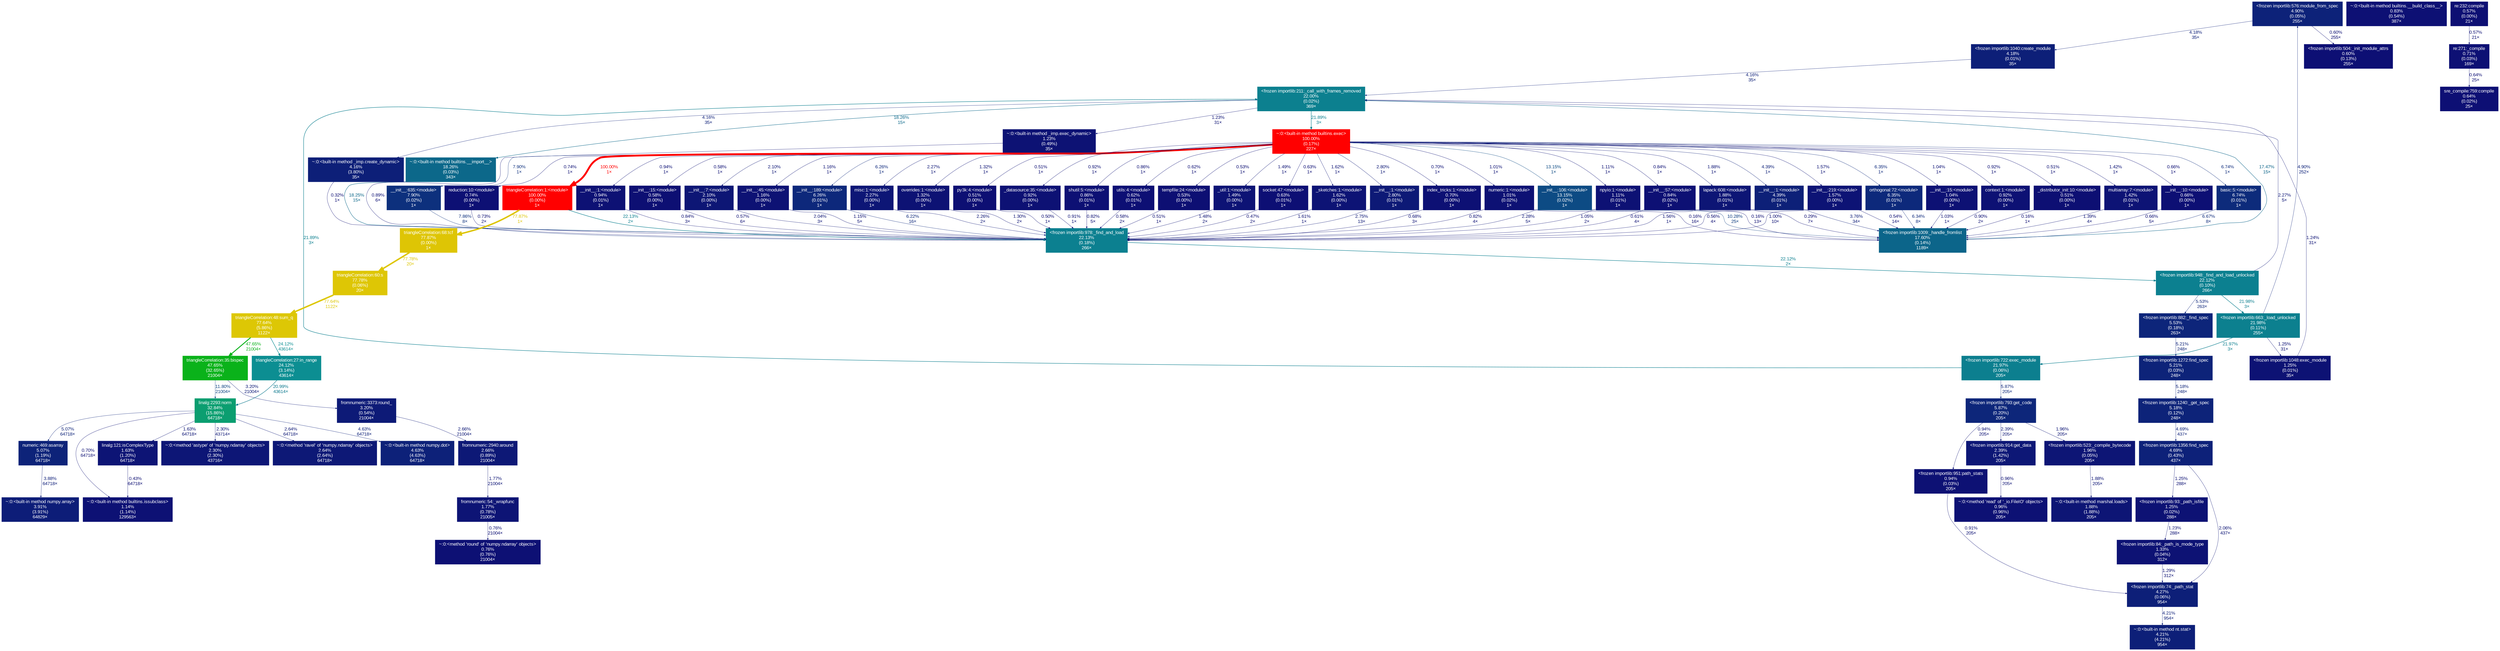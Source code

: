 digraph {
	graph [fontname=Arial, nodesep=0.125, ranksep=0.25];
	node [fontcolor=white, fontname=Arial, height=0, shape=box, style=filled, width=0];
	edge [fontname=Arial];
	1 [color="#0d2279", fontcolor="#ffffff", fontsize="10.00", label="<frozen importlib:576:module_from_spec\n4.90%\n(0.05%)\n255×", tooltip="<frozen importlib._bootstrap>"];
	1 -> 107 [arrowsize="0.35", color="#0d1f78", fontcolor="#0d1f78", fontsize="10.00", label="4.18%\n35×", labeldistance="0.50", penwidth="0.50"];
	1 -> 127 [arrowsize="0.35", color="#0d0f74", fontcolor="#0d0f74", fontsize="10.00", label="0.60%\n255×", labeldistance="0.50", penwidth="0.50"];
	3 [color="#0d2179", fontcolor="#ffffff", fontsize="10.00", label="<frozen importlib:1356:find_spec\n4.69%\n(0.43%)\n437×", tooltip="<frozen importlib._bootstrap_external>"];
	3 -> 180 [arrowsize="0.35", color="#0d1575", fontcolor="#0d1575", fontsize="10.00", label="2.06%\n437×", labeldistance="0.50", penwidth="0.50"];
	3 -> 255 [arrowsize="0.35", color="#0d1274", fontcolor="#0d1274", fontsize="10.00", label="1.25%\n288×", labeldistance="0.50", penwidth="0.50"];
	12 [color="#0c8090", fontcolor="#ffffff", fontsize="10.00", label="<frozen importlib:978:_find_and_load\n22.13%\n(0.18%)\n266×", tooltip="<frozen importlib._bootstrap>"];
	12 -> 104 [arrowsize="0.47", color="#0c8090", fontcolor="#0c8090", fontsize="10.00", label="22.12%\n2×", labeldistance="0.88", penwidth="0.88"];
	14 [color="#0d4b84", fontcolor="#ffffff", fontsize="10.00", label="__init__:106:<module>\n13.15%\n(0.02%)\n1×", tooltip="C:\\Users\\joell\\AppData\\Local\\Continuum\\anaconda3\\lib\\site-packages\\numpy\\__init__.py"];
	14 -> 12 [arrowsize="0.35", color="#0d1676", fontcolor="#0d1676", fontsize="10.00", label="2.28%\n5×", labeldistance="0.50", penwidth="0.50"];
	14 -> 105 [arrowsize="0.35", color="#0d3c80", fontcolor="#0d3c80", fontsize="10.00", label="10.28%\n25×", labeldistance="0.50", penwidth="0.50"];
	15 [color="#0d0f73", fontcolor="#ffffff", fontsize="10.00", label="_distributor_init:10:<module>\n0.51%\n(0.00%)\n1×", tooltip="C:\\Users\\joell\\AppData\\Local\\Continuum\\anaconda3\\lib\\site-packages\\numpy\\_distributor_init.py"];
	15 -> 105 [arrowsize="0.35", color="#0d0d73", fontcolor="#0d0d73", fontsize="10.00", label="0.16%\n1×", labeldistance="0.50", penwidth="0.50"];
	17 [color="#0d2078", fontcolor="#ffffff", fontsize="10.00", label="__init__:1:<module>\n4.39%\n(0.01%)\n1×", tooltip="C:\\Users\\joell\\AppData\\Local\\Continuum\\anaconda3\\lib\\site-packages\\numpy\\core\\__init__.py"];
	17 -> 12 [arrowsize="0.35", color="#0d0f73", fontcolor="#0d0f73", fontsize="10.00", label="0.56%\n4×", labeldistance="0.50", penwidth="0.50"];
	17 -> 105 [arrowsize="0.35", color="#0d1d78", fontcolor="#0d1d78", fontsize="10.00", label="3.76%\n34×", labeldistance="0.50", penwidth="0.50"];
	18 [color="#0d1375", fontcolor="#ffffff", fontsize="10.00", label="multiarray:7:<module>\n1.42%\n(0.01%)\n1×", tooltip="C:\\Users\\joell\\AppData\\Local\\Continuum\\anaconda3\\lib\\site-packages\\numpy\\core\\multiarray.py"];
	18 -> 105 [arrowsize="0.35", color="#0d1375", fontcolor="#0d1375", fontsize="10.00", label="1.39%\n4×", labeldistance="0.50", penwidth="0.50"];
	19 [color="#0d0f74", fontcolor="#ffffff", fontsize="10.00", label="__init__:10:<module>\n0.66%\n(0.00%)\n1×", tooltip="C:\\Users\\joell\\AppData\\Local\\Continuum\\anaconda3\\lib\\site-packages\\numpy\\compat\\__init__.py"];
	19 -> 105 [arrowsize="0.35", color="#0d0f74", fontcolor="#0d0f74", fontsize="10.00", label="0.66%\n5×", labeldistance="0.50", penwidth="0.50"];
	22 [color="#0d1174", fontcolor="#ffffff", fontsize="10.00", label="numeric:1:<module>\n1.01%\n(0.02%)\n1×", tooltip="C:\\Users\\joell\\AppData\\Local\\Continuum\\anaconda3\\lib\\site-packages\\numpy\\core\\numeric.py"];
	22 -> 12 [arrowsize="0.35", color="#0d1074", fontcolor="#0d1074", fontsize="10.00", label="0.82%\n4×", labeldistance="0.50", penwidth="0.50"];
	22 -> 105 [arrowsize="0.35", color="#0d0d73", fontcolor="#0d0d73", fontsize="10.00", label="0.16%\n16×", labeldistance="0.50", penwidth="0.50"];
	34 [color="#0d1976", fontcolor="#ffffff", fontsize="10.00", label="__init__:1:<module>\n2.80%\n(0.01%)\n1×", tooltip="C:\\Users\\joell\\AppData\\Local\\Continuum\\anaconda3\\lib\\site-packages\\numpy\\lib\\__init__.py"];
	34 -> 12 [arrowsize="0.35", color="#0d1876", fontcolor="#0d1876", fontsize="10.00", label="2.75%\n13×", labeldistance="0.50", penwidth="0.50"];
	37 [color="#0d1074", fontcolor="#ffffff", fontsize="10.00", label="index_tricks:1:<module>\n0.70%\n(0.00%)\n1×", tooltip="C:\\Users\\joell\\AppData\\Local\\Continuum\\anaconda3\\lib\\site-packages\\numpy\\lib\\index_tricks.py"];
	37 -> 12 [arrowsize="0.35", color="#0d1074", fontcolor="#0d1074", fontsize="10.00", label="0.68%\n3×", labeldistance="0.50", penwidth="0.50"];
	49 [color="#0d1174", fontcolor="#ffffff", fontsize="10.00", label="npyio:1:<module>\n1.11%\n(0.01%)\n1×", tooltip="C:\\Users\\joell\\AppData\\Local\\Continuum\\anaconda3\\lib\\site-packages\\numpy\\lib\\npyio.py"];
	49 -> 12 [arrowsize="0.35", color="#0d1174", fontcolor="#0d1174", fontsize="10.00", label="1.05%\n2×", labeldistance="0.50", penwidth="0.50"];
	77 [color="#0d1074", fontcolor="#ffffff", fontsize="10.00", label="__init__:57:<module>\n0.84%\n(0.02%)\n1×", tooltip="C:\\Users\\joell\\AppData\\Local\\Continuum\\anaconda3\\lib\\site-packages\\scipy\\__init__.py"];
	77 -> 12 [arrowsize="0.35", color="#0d0f74", fontcolor="#0d0f74", fontsize="10.00", label="0.61%\n4×", labeldistance="0.50", penwidth="0.50"];
	77 -> 105 [arrowsize="0.35", color="#0d0d73", fontcolor="#0d0d73", fontsize="10.00", label="0.16%\n13×", labeldistance="0.50", penwidth="0.50"];
	78 [color="#0d307d", fontcolor="#ffffff", fontsize="10.00", label="__init__:635:<module>\n7.90%\n(0.02%)\n1×", tooltip="C:\\Users\\joell\\AppData\\Local\\Continuum\\anaconda3\\lib\\site-packages\\scipy\\special\\__init__.py"];
	78 -> 12 [arrowsize="0.35", color="#0d307d", fontcolor="#0d307d", fontsize="10.00", label="7.86%\n8×", labeldistance="0.50", penwidth="0.50"];
	79 [color="#0d2b7b", fontcolor="#ffffff", fontsize="10.00", label="basic:5:<module>\n6.74%\n(0.01%)\n1×", tooltip="C:\\Users\\joell\\AppData\\Local\\Continuum\\anaconda3\\lib\\site-packages\\scipy\\special\\basic.py"];
	79 -> 105 [arrowsize="0.35", color="#0d2a7b", fontcolor="#0d2a7b", fontsize="10.00", label="6.67%\n8×", labeldistance="0.50", penwidth="0.50"];
	80 [color="#0d297b", fontcolor="#ffffff", fontsize="10.00", label="orthogonal:72:<module>\n6.35%\n(0.01%)\n1×", tooltip="C:\\Users\\joell\\AppData\\Local\\Continuum\\anaconda3\\lib\\site-packages\\scipy\\special\\orthogonal.py"];
	80 -> 105 [arrowsize="0.35", color="#0d297b", fontcolor="#0d297b", fontsize="10.00", label="6.34%\n8×", labeldistance="0.50", penwidth="0.50"];
	82 [color="#0d1575", fontcolor="#ffffff", fontsize="10.00", label="lapack:608:<module>\n1.88%\n(0.01%)\n1×", tooltip="C:\\Users\\joell\\AppData\\Local\\Continuum\\anaconda3\\lib\\site-packages\\scipy\\linalg\\lapack.py"];
	82 -> 12 [arrowsize="0.35", color="#0d1375", fontcolor="#0d1375", fontsize="10.00", label="1.56%\n1×", labeldistance="0.50", penwidth="0.50"];
	82 -> 105 [arrowsize="0.35", color="#0d0e73", fontcolor="#0d0e73", fontsize="10.00", label="0.29%\n7×", labeldistance="0.50", penwidth="0.50"];
	83 [color="#0d1174", fontcolor="#ffffff", fontsize="10.00", label="__init__:15:<module>\n1.04%\n(0.00%)\n1×", tooltip="C:\\Users\\joell\\AppData\\Local\\Continuum\\anaconda3\\lib\\multiprocessing\\__init__.py"];
	83 -> 105 [arrowsize="0.35", color="#0d1174", fontcolor="#0d1174", fontsize="10.00", label="1.03%\n1×", labeldistance="0.50", penwidth="0.50"];
	84 [color="#0d1174", fontcolor="#ffffff", fontsize="10.00", label="context:1:<module>\n0.92%\n(0.00%)\n1×", tooltip="C:\\Users\\joell\\AppData\\Local\\Continuum\\anaconda3\\lib\\multiprocessing\\context.py"];
	84 -> 105 [arrowsize="0.35", color="#0d1074", fontcolor="#0d1074", fontsize="10.00", label="0.90%\n2×", labeldistance="0.50", penwidth="0.50"];
	85 [color="#0d1074", fontcolor="#ffffff", fontsize="10.00", label="reduction:10:<module>\n0.74%\n(0.00%)\n1×", tooltip="C:\\Users\\joell\\AppData\\Local\\Continuum\\anaconda3\\lib\\multiprocessing\\reduction.py"];
	85 -> 12 [arrowsize="0.35", color="#0d1074", fontcolor="#0d1074", fontsize="10.00", label="0.73%\n2×", labeldistance="0.50", penwidth="0.50"];
	90 [color="#0d1375", fontcolor="#ffffff", fontsize="10.00", label="__init__:219:<module>\n1.57%\n(0.00%)\n1×", tooltip="C:\\Users\\joell\\AppData\\Local\\Continuum\\anaconda3\\lib\\site-packages\\scipy\\sparse\\__init__.py"];
	90 -> 12 [arrowsize="0.35", color="#0d1174", fontcolor="#0d1174", fontsize="10.00", label="1.00%\n10×", labeldistance="0.50", penwidth="0.50"];
	90 -> 105 [arrowsize="0.35", color="#0d0f73", fontcolor="#0d0f73", fontsize="10.00", label="0.54%\n14×", labeldistance="0.50", penwidth="0.50"];
	98 [color="#0c688a", fontcolor="#ffffff", fontsize="10.00", label="~:0:<built-in method builtins.__import__>\n18.26%\n(0.03%)\n343×", tooltip="~"];
	98 -> 12 [arrowsize="0.43", color="#0c688a", fontcolor="#0c688a", fontsize="10.00", label="18.25%\n15×", labeldistance="0.73", penwidth="0.73"];
	99 [color="#0d1f78", fontcolor="#ffffff", fontsize="10.00", label="~:0:<built-in method _imp.create_dynamic>\n4.16%\n(3.80%)\n35×", tooltip="~"];
	99 -> 12 [arrowsize="0.35", color="#0d0e73", fontcolor="#0d0e73", fontsize="10.00", label="0.32%\n1×", labeldistance="0.50", penwidth="0.50"];
	100 [color="#0d1274", fontcolor="#ffffff", fontsize="10.00", label="~:0:<built-in method _imp.exec_dynamic>\n1.23%\n(0.49%)\n35×", tooltip="~"];
	100 -> 12 [arrowsize="0.35", color="#0d1074", fontcolor="#0d1074", fontsize="10.00", label="0.89%\n6×", labeldistance="0.50", penwidth="0.50"];
	101 [color="#0c808f", fontcolor="#ffffff", fontsize="10.00", label="<frozen importlib:211:_call_with_frames_removed\n22.00%\n(0.02%)\n369×", tooltip="<frozen importlib._bootstrap>"];
	101 -> 98 [arrowsize="0.43", color="#0c688a", fontcolor="#0c688a", fontsize="10.00", label="18.26%\n15×", labeldistance="0.73", penwidth="0.73"];
	101 -> 99 [arrowsize="0.35", color="#0d1f78", fontcolor="#0d1f78", fontsize="10.00", label="4.16%\n35×", labeldistance="0.50", penwidth="0.50"];
	101 -> 100 [arrowsize="0.35", color="#0d1274", fontcolor="#0d1274", fontsize="10.00", label="1.23%\n31×", labeldistance="0.50", penwidth="0.50"];
	101 -> 440 [arrowsize="0.47", color="#0c7f8f", fontcolor="#0c7f8f", fontsize="10.00", label="21.89%\n3×", labeldistance="0.88", penwidth="0.88"];
	104 [color="#0c8090", fontcolor="#ffffff", fontsize="10.00", label="<frozen importlib:948:_find_and_load_unlocked\n22.12%\n(0.10%)\n266×", tooltip="<frozen importlib._bootstrap>"];
	104 -> 101 [arrowsize="0.35", color="#0d1676", fontcolor="#0d1676", fontsize="10.00", label="2.27%\n5×", labeldistance="0.50", penwidth="0.50"];
	104 -> 116 [arrowsize="0.47", color="#0c808f", fontcolor="#0c808f", fontsize="10.00", label="21.98%\n3×", labeldistance="0.88", penwidth="0.88"];
	104 -> 173 [arrowsize="0.35", color="#0d257a", fontcolor="#0d257a", fontsize="10.00", label="5.53%\n263×", labeldistance="0.50", penwidth="0.50"];
	105 [color="#0c658a", fontcolor="#ffffff", fontsize="10.00", label="<frozen importlib:1009:_handle_fromlist\n17.60%\n(0.14%)\n1189×", tooltip="<frozen importlib._bootstrap>"];
	105 -> 101 [arrowsize="0.42", color="#0c6489", fontcolor="#0c6489", fontsize="10.00", label="17.47%\n15×", labeldistance="0.70", penwidth="0.70"];
	106 [color="#0c7f8f", fontcolor="#ffffff", fontsize="10.00", label="<frozen importlib:722:exec_module\n21.97%\n(0.06%)\n205×", tooltip="<frozen importlib._bootstrap_external>"];
	106 -> 101 [arrowsize="0.47", color="#0c7f8f", fontcolor="#0c7f8f", fontsize="10.00", label="21.89%\n3×", labeldistance="0.88", penwidth="0.88"];
	106 -> 112 [arrowsize="0.35", color="#0d267a", fontcolor="#0d267a", fontsize="10.00", label="5.87%\n205×", labeldistance="0.50", penwidth="0.50"];
	107 [color="#0d1f78", fontcolor="#ffffff", fontsize="10.00", label="<frozen importlib:1040:create_module\n4.18%\n(0.01%)\n35×", tooltip="<frozen importlib._bootstrap_external>"];
	107 -> 101 [arrowsize="0.35", color="#0d1f78", fontcolor="#0d1f78", fontsize="10.00", label="4.16%\n35×", labeldistance="0.50", penwidth="0.50"];
	108 [color="#0d1274", fontcolor="#ffffff", fontsize="10.00", label="<frozen importlib:1048:exec_module\n1.25%\n(0.01%)\n35×", tooltip="<frozen importlib._bootstrap_external>"];
	108 -> 101 [arrowsize="0.35", color="#0d1274", fontcolor="#0d1274", fontsize="10.00", label="1.24%\n31×", labeldistance="0.50", penwidth="0.50"];
	111 [color="#0d1575", fontcolor="#ffffff", fontsize="10.00", label="<frozen importlib:523:_compile_bytecode\n1.96%\n(0.05%)\n205×", tooltip="<frozen importlib._bootstrap_external>"];
	111 -> 1210 [arrowsize="0.35", color="#0d1575", fontcolor="#0d1575", fontsize="10.00", label="1.88%\n205×", labeldistance="0.50", penwidth="0.50"];
	112 [color="#0d267a", fontcolor="#ffffff", fontsize="10.00", label="<frozen importlib:793:get_code\n5.87%\n(0.20%)\n205×", tooltip="<frozen importlib._bootstrap_external>"];
	112 -> 111 [arrowsize="0.35", color="#0d1575", fontcolor="#0d1575", fontsize="10.00", label="1.96%\n205×", labeldistance="0.50", penwidth="0.50"];
	112 -> 182 [arrowsize="0.35", color="#0d1174", fontcolor="#0d1174", fontsize="10.00", label="0.94%\n205×", labeldistance="0.50", penwidth="0.50"];
	112 -> 264 [arrowsize="0.35", color="#0d1776", fontcolor="#0d1776", fontsize="10.00", label="2.39%\n205×", labeldistance="0.50", penwidth="0.50"];
	116 [color="#0c808f", fontcolor="#ffffff", fontsize="10.00", label="<frozen importlib:663:_load_unlocked\n21.98%\n(0.11%)\n255×", tooltip="<frozen importlib._bootstrap>"];
	116 -> 1 [arrowsize="0.35", color="#0d2279", fontcolor="#0d2279", fontsize="10.00", label="4.90%\n252×", labeldistance="0.50", penwidth="0.50"];
	116 -> 106 [arrowsize="0.47", color="#0c7f8f", fontcolor="#0c7f8f", fontsize="10.00", label="21.97%\n3×", labeldistance="0.88", penwidth="0.88"];
	116 -> 108 [arrowsize="0.35", color="#0d1274", fontcolor="#0d1274", fontsize="10.00", label="1.25%\n31×", labeldistance="0.50", penwidth="0.50"];
	125 [color="#0d2379", fontcolor="#ffffff", fontsize="10.00", label="<frozen importlib:1240:_get_spec\n5.18%\n(0.12%)\n248×", tooltip="<frozen importlib._bootstrap_external>"];
	125 -> 3 [arrowsize="0.35", color="#0d2179", fontcolor="#0d2179", fontsize="10.00", label="4.69%\n437×", labeldistance="0.50", penwidth="0.50"];
	127 [color="#0d0f74", fontcolor="#ffffff", fontsize="10.00", label="<frozen importlib:504:_init_module_attrs\n0.60%\n(0.13%)\n255×", tooltip="<frozen importlib._bootstrap>"];
	133 [color="#0d1174", fontcolor="#ffffff", fontsize="10.00", label="__init__:1:<module>\n0.94%\n(0.01%)\n1×", tooltip="C:\\Users\\joell\\AppData\\Local\\Continuum\\anaconda3\\lib\\site-packages\\numpy\\fft\\__init__.py"];
	133 -> 12 [arrowsize="0.35", color="#0d1074", fontcolor="#0d1074", fontsize="10.00", label="0.84%\n3×", labeldistance="0.50", penwidth="0.50"];
	135 [color="#0d0f73", fontcolor="#ffffff", fontsize="10.00", label="__init__:15:<module>\n0.58%\n(0.00%)\n1×", tooltip="C:\\Users\\joell\\AppData\\Local\\Continuum\\anaconda3\\lib\\site-packages\\numpy\\polynomial\\__init__.py"];
	135 -> 12 [arrowsize="0.35", color="#0d0f73", fontcolor="#0d0f73", fontsize="10.00", label="0.57%\n6×", labeldistance="0.50", penwidth="0.50"];
	137 [color="#0d1675", fontcolor="#ffffff", fontsize="10.00", label="__init__:7:<module>\n2.10%\n(0.00%)\n1×", tooltip="C:\\Users\\joell\\AppData\\Local\\Continuum\\anaconda3\\lib\\site-packages\\numpy\\testing\\__init__.py"];
	137 -> 12 [arrowsize="0.35", color="#0d1575", fontcolor="#0d1575", fontsize="10.00", label="2.04%\n3×", labeldistance="0.50", penwidth="0.50"];
	138 [color="#0d1274", fontcolor="#ffffff", fontsize="10.00", label="__init__:45:<module>\n1.16%\n(0.00%)\n1×", tooltip="C:\\Users\\joell\\AppData\\Local\\Continuum\\anaconda3\\lib\\unittest\\__init__.py"];
	138 -> 12 [arrowsize="0.35", color="#0d1274", fontcolor="#0d1274", fontsize="10.00", label="1.15%\n5×", labeldistance="0.50", penwidth="0.50"];
	141 [color="#0d287b", fontcolor="#ffffff", fontsize="10.00", label="__init__:189:<module>\n6.26%\n(0.01%)\n1×", tooltip="C:\\Users\\joell\\AppData\\Local\\Continuum\\anaconda3\\lib\\site-packages\\scipy\\linalg\\__init__.py"];
	141 -> 12 [arrowsize="0.35", color="#0d287b", fontcolor="#0d287b", fontsize="10.00", label="6.22%\n16×", labeldistance="0.50", penwidth="0.50"];
	142 [color="#0d1676", fontcolor="#ffffff", fontsize="10.00", label="misc:1:<module>\n2.27%\n(0.00%)\n1×", tooltip="C:\\Users\\joell\\AppData\\Local\\Continuum\\anaconda3\\lib\\site-packages\\scipy\\linalg\\misc.py"];
	142 -> 12 [arrowsize="0.35", color="#0d1676", fontcolor="#0d1676", fontsize="10.00", label="2.26%\n2×", labeldistance="0.50", penwidth="0.50"];
	173 [color="#0d257a", fontcolor="#ffffff", fontsize="10.00", label="<frozen importlib:882:_find_spec\n5.53%\n(0.18%)\n263×", tooltip="<frozen importlib._bootstrap>"];
	173 -> 268 [arrowsize="0.35", color="#0d2379", fontcolor="#0d2379", fontsize="10.00", label="5.21%\n248×", labeldistance="0.50", penwidth="0.50"];
	180 [color="#0d1f78", fontcolor="#ffffff", fontsize="10.00", label="<frozen importlib:74:_path_stat\n4.27%\n(0.06%)\n954×", tooltip="<frozen importlib._bootstrap_external>"];
	180 -> 1125 [arrowsize="0.35", color="#0d1f78", fontcolor="#0d1f78", fontsize="10.00", label="4.21%\n954×", labeldistance="0.50", penwidth="0.50"];
	181 [color="#0d1274", fontcolor="#ffffff", fontsize="10.00", label="<frozen importlib:84:_path_is_mode_type\n1.33%\n(0.04%)\n312×", tooltip="<frozen importlib._bootstrap_external>"];
	181 -> 180 [arrowsize="0.35", color="#0d1274", fontcolor="#0d1274", fontsize="10.00", label="1.29%\n312×", labeldistance="0.50", penwidth="0.50"];
	182 [color="#0d1174", fontcolor="#ffffff", fontsize="10.00", label="<frozen importlib:951:path_stats\n0.94%\n(0.03%)\n205×", tooltip="<frozen importlib._bootstrap_external>"];
	182 -> 180 [arrowsize="0.35", color="#0d1174", fontcolor="#0d1174", fontsize="10.00", label="0.91%\n205×", labeldistance="0.50", penwidth="0.50"];
	183 [color="#ff0000", fontcolor="#ffffff", fontsize="10.00", label="triangleCorrelation:1:<module>\n100.00%\n(0.00%)\n1×", tooltip="triangleCorrelation.py"];
	183 -> 12 [arrowsize="0.47", color="#0c8090", fontcolor="#0c8090", fontsize="10.00", label="22.13%\n2×", labeldistance="0.89", penwidth="0.89"];
	183 -> 344 [arrowsize="0.88", color="#dec505", fontcolor="#dec505", fontsize="10.00", label="77.87%\n1×", labeldistance="3.11", penwidth="3.11"];
	189 [color="#0d1274", fontcolor="#ffffff", fontsize="10.00", label="overrides:1:<module>\n1.32%\n(0.00%)\n1×", tooltip="C:\\Users\\joell\\AppData\\Local\\Continuum\\anaconda3\\lib\\site-packages\\numpy\\core\\overrides.py"];
	189 -> 12 [arrowsize="0.35", color="#0d1274", fontcolor="#0d1274", fontsize="10.00", label="1.30%\n2×", labeldistance="0.50", penwidth="0.50"];
	191 [color="#0d0f73", fontcolor="#ffffff", fontsize="10.00", label="py3k:4:<module>\n0.51%\n(0.00%)\n1×", tooltip="C:\\Users\\joell\\AppData\\Local\\Continuum\\anaconda3\\lib\\site-packages\\numpy\\compat\\py3k.py"];
	191 -> 12 [arrowsize="0.35", color="#0d0f73", fontcolor="#0d0f73", fontsize="10.00", label="0.50%\n1×", labeldistance="0.50", penwidth="0.50"];
	196 [color="#0d1174", fontcolor="#ffffff", fontsize="10.00", label="_datasource:35:<module>\n0.92%\n(0.00%)\n1×", tooltip="C:\\Users\\joell\\AppData\\Local\\Continuum\\anaconda3\\lib\\site-packages\\numpy\\lib\\_datasource.py"];
	196 -> 12 [arrowsize="0.35", color="#0d1174", fontcolor="#0d1174", fontsize="10.00", label="0.91%\n1×", labeldistance="0.50", penwidth="0.50"];
	197 [color="#0d1074", fontcolor="#ffffff", fontsize="10.00", label="shutil:5:<module>\n0.86%\n(0.01%)\n1×", tooltip="C:\\Users\\joell\\AppData\\Local\\Continuum\\anaconda3\\lib\\shutil.py"];
	197 -> 12 [arrowsize="0.35", color="#0d1074", fontcolor="#0d1074", fontsize="10.00", label="0.82%\n5×", labeldistance="0.50", penwidth="0.50"];
	208 [color="#0d0f74", fontcolor="#ffffff", fontsize="10.00", label="utils:4:<module>\n0.62%\n(0.01%)\n1×", tooltip="C:\\Users\\joell\\AppData\\Local\\Continuum\\anaconda3\\lib\\site-packages\\numpy\\testing\\_private\\utils.py"];
	208 -> 12 [arrowsize="0.35", color="#0d0f73", fontcolor="#0d0f73", fontsize="10.00", label="0.58%\n2×", labeldistance="0.50", penwidth="0.50"];
	209 [color="#0d0f73", fontcolor="#ffffff", fontsize="10.00", label="tempfile:24:<module>\n0.53%\n(0.00%)\n1×", tooltip="C:\\Users\\joell\\AppData\\Local\\Continuum\\anaconda3\\lib\\tempfile.py"];
	209 -> 12 [arrowsize="0.35", color="#0d0f73", fontcolor="#0d0f73", fontsize="10.00", label="0.51%\n1×", labeldistance="0.50", penwidth="0.50"];
	216 [color="#0d1375", fontcolor="#ffffff", fontsize="10.00", label="_util:1:<module>\n1.49%\n(0.00%)\n1×", tooltip="C:\\Users\\joell\\AppData\\Local\\Continuum\\anaconda3\\lib\\site-packages\\scipy\\_lib\\_util.py"];
	216 -> 12 [arrowsize="0.35", color="#0d1375", fontcolor="#0d1375", fontsize="10.00", label="1.48%\n2×", labeldistance="0.50", penwidth="0.50"];
	217 [color="#0d0f74", fontcolor="#ffffff", fontsize="10.00", label="socket:47:<module>\n0.63%\n(0.01%)\n1×", tooltip="C:\\Users\\joell\\AppData\\Local\\Continuum\\anaconda3\\lib\\socket.py"];
	217 -> 12 [arrowsize="0.35", color="#0d0f73", fontcolor="#0d0f73", fontsize="10.00", label="0.47%\n2×", labeldistance="0.50", penwidth="0.50"];
	222 [color="#0d1375", fontcolor="#ffffff", fontsize="10.00", label="_sketches:1:<module>\n1.62%\n(0.00%)\n1×", tooltip="C:\\Users\\joell\\AppData\\Local\\Continuum\\anaconda3\\lib\\site-packages\\scipy\\linalg\\_sketches.py"];
	222 -> 12 [arrowsize="0.35", color="#0d1375", fontcolor="#0d1375", fontsize="10.00", label="1.61%\n1×", labeldistance="0.50", penwidth="0.50"];
	255 [color="#0d1274", fontcolor="#ffffff", fontsize="10.00", label="<frozen importlib:93:_path_isfile\n1.25%\n(0.02%)\n288×", tooltip="<frozen importlib._bootstrap_external>"];
	255 -> 181 [arrowsize="0.35", color="#0d1274", fontcolor="#0d1274", fontsize="10.00", label="1.23%\n288×", labeldistance="0.50", penwidth="0.50"];
	264 [color="#0d1776", fontcolor="#ffffff", fontsize="10.00", label="<frozen importlib:914:get_data\n2.39%\n(1.42%)\n205×", tooltip="<frozen importlib._bootstrap_external>"];
	264 -> 1141 [arrowsize="0.35", color="#0d1174", fontcolor="#0d1174", fontsize="10.00", label="0.96%\n205×", labeldistance="0.50", penwidth="0.50"];
	268 [color="#0d2379", fontcolor="#ffffff", fontsize="10.00", label="<frozen importlib:1272:find_spec\n5.21%\n(0.03%)\n248×", tooltip="<frozen importlib._bootstrap_external>"];
	268 -> 125 [arrowsize="0.35", color="#0d2379", fontcolor="#0d2379", fontsize="10.00", label="5.18%\n248×", labeldistance="0.50", penwidth="0.50"];
	282 [color="#0d1074", fontcolor="#ffffff", fontsize="10.00", label="~:0:<built-in method builtins.__build_class__>\n0.83%\n(0.54%)\n387×", tooltip="~"];
	313 [color="#0d1074", fontcolor="#ffffff", fontsize="10.00", label="re:271:_compile\n0.71%\n(0.03%)\n169×", tooltip="C:\\Users\\joell\\AppData\\Local\\Continuum\\anaconda3\\lib\\re.py"];
	313 -> 413 [arrowsize="0.35", color="#0d0f74", fontcolor="#0d0f74", fontsize="10.00", label="0.64%\n25×", labeldistance="0.50", penwidth="0.50"];
	344 [color="#dec505", fontcolor="#ffffff", fontsize="10.00", label="triangleCorrelation:68:tcf\n77.87%\n(0.00%)\n1×", tooltip="triangleCorrelation.py"];
	344 -> 346 [arrowsize="0.88", color="#dec605", fontcolor="#dec605", fontsize="10.00", label="77.78%\n20×", labeldistance="3.11", penwidth="3.11"];
	346 [color="#dec605", fontcolor="#ffffff", fontsize="10.00", label="triangleCorrelation:60:s\n77.78%\n(0.06%)\n20×", tooltip="triangleCorrelation.py"];
	346 -> 348 [arrowsize="0.88", color="#ddc705", fontcolor="#ddc705", fontsize="10.00", label="77.64%\n1122×", labeldistance="3.11", penwidth="3.11"];
	347 [color="#0c8e92", fontcolor="#ffffff", fontsize="10.00", label="triangleCorrelation:27:in_range\n24.12%\n(3.14%)\n43614×", tooltip="triangleCorrelation.py"];
	347 -> 593 [arrowsize="0.46", color="#0c798e", fontcolor="#0c798e", fontsize="10.00", label="20.99%\n43614×", labeldistance="0.84", penwidth="0.84"];
	348 [color="#ddc705", fontcolor="#ffffff", fontsize="10.00", label="triangleCorrelation:48:sum_q\n77.64%\n(5.86%)\n1122×", tooltip="triangleCorrelation.py"];
	348 -> 347 [arrowsize="0.49", color="#0c8e92", fontcolor="#0c8e92", fontsize="10.00", label="24.12%\n43614×", labeldistance="0.96", penwidth="0.96"];
	348 -> 349 [arrowsize="0.69", color="#0ab21a", fontcolor="#0ab21a", fontsize="10.00", label="47.65%\n21004×", labeldistance="1.91", penwidth="1.91"];
	349 [color="#0ab21a", fontcolor="#ffffff", fontsize="10.00", label="triangleCorrelation:35:bispec\n47.65%\n(32.65%)\n21004×", tooltip="triangleCorrelation.py"];
	349 -> 593 [arrowsize="0.35", color="#0d4482", fontcolor="#0d4482", fontsize="10.00", label="11.80%\n21004×", labeldistance="0.50", penwidth="0.50"];
	349 -> 642 [arrowsize="0.35", color="#0d1a77", fontcolor="#0d1a77", fontsize="10.00", label="3.20%\n21004×", labeldistance="0.50", penwidth="0.50"];
	358 [color="#0d0f73", fontcolor="#ffffff", fontsize="10.00", label="re:232:compile\n0.57%\n(0.00%)\n21×", tooltip="C:\\Users\\joell\\AppData\\Local\\Continuum\\anaconda3\\lib\\re.py"];
	358 -> 313 [arrowsize="0.35", color="#0d0f73", fontcolor="#0d0f73", fontsize="10.00", label="0.57%\n21×", labeldistance="0.50", penwidth="0.50"];
	413 [color="#0d0f74", fontcolor="#ffffff", fontsize="10.00", label="sre_compile:759:compile\n0.64%\n(0.02%)\n25×", tooltip="C:\\Users\\joell\\AppData\\Local\\Continuum\\anaconda3\\lib\\sre_compile.py"];
	440 [color="#ff0000", fontcolor="#ffffff", fontsize="10.00", label="~:0:<built-in method builtins.exec>\n100.00%\n(0.17%)\n227×", tooltip="~"];
	440 -> 14 [arrowsize="0.36", color="#0d4b84", fontcolor="#0d4b84", fontsize="10.00", label="13.15%\n1×", labeldistance="0.53", penwidth="0.53"];
	440 -> 15 [arrowsize="0.35", color="#0d0f73", fontcolor="#0d0f73", fontsize="10.00", label="0.51%\n1×", labeldistance="0.50", penwidth="0.50"];
	440 -> 17 [arrowsize="0.35", color="#0d2078", fontcolor="#0d2078", fontsize="10.00", label="4.39%\n1×", labeldistance="0.50", penwidth="0.50"];
	440 -> 18 [arrowsize="0.35", color="#0d1375", fontcolor="#0d1375", fontsize="10.00", label="1.42%\n1×", labeldistance="0.50", penwidth="0.50"];
	440 -> 19 [arrowsize="0.35", color="#0d0f74", fontcolor="#0d0f74", fontsize="10.00", label="0.66%\n1×", labeldistance="0.50", penwidth="0.50"];
	440 -> 22 [arrowsize="0.35", color="#0d1174", fontcolor="#0d1174", fontsize="10.00", label="1.01%\n1×", labeldistance="0.50", penwidth="0.50"];
	440 -> 34 [arrowsize="0.35", color="#0d1976", fontcolor="#0d1976", fontsize="10.00", label="2.80%\n1×", labeldistance="0.50", penwidth="0.50"];
	440 -> 37 [arrowsize="0.35", color="#0d1074", fontcolor="#0d1074", fontsize="10.00", label="0.70%\n1×", labeldistance="0.50", penwidth="0.50"];
	440 -> 49 [arrowsize="0.35", color="#0d1174", fontcolor="#0d1174", fontsize="10.00", label="1.11%\n1×", labeldistance="0.50", penwidth="0.50"];
	440 -> 77 [arrowsize="0.35", color="#0d1074", fontcolor="#0d1074", fontsize="10.00", label="0.84%\n1×", labeldistance="0.50", penwidth="0.50"];
	440 -> 78 [arrowsize="0.35", color="#0d307d", fontcolor="#0d307d", fontsize="10.00", label="7.90%\n1×", labeldistance="0.50", penwidth="0.50"];
	440 -> 79 [arrowsize="0.35", color="#0d2b7b", fontcolor="#0d2b7b", fontsize="10.00", label="6.74%\n1×", labeldistance="0.50", penwidth="0.50"];
	440 -> 80 [arrowsize="0.35", color="#0d297b", fontcolor="#0d297b", fontsize="10.00", label="6.35%\n1×", labeldistance="0.50", penwidth="0.50"];
	440 -> 82 [arrowsize="0.35", color="#0d1575", fontcolor="#0d1575", fontsize="10.00", label="1.88%\n1×", labeldistance="0.50", penwidth="0.50"];
	440 -> 83 [arrowsize="0.35", color="#0d1174", fontcolor="#0d1174", fontsize="10.00", label="1.04%\n1×", labeldistance="0.50", penwidth="0.50"];
	440 -> 84 [arrowsize="0.35", color="#0d1174", fontcolor="#0d1174", fontsize="10.00", label="0.92%\n1×", labeldistance="0.50", penwidth="0.50"];
	440 -> 85 [arrowsize="0.35", color="#0d1074", fontcolor="#0d1074", fontsize="10.00", label="0.74%\n1×", labeldistance="0.50", penwidth="0.50"];
	440 -> 90 [arrowsize="0.35", color="#0d1375", fontcolor="#0d1375", fontsize="10.00", label="1.57%\n1×", labeldistance="0.50", penwidth="0.50"];
	440 -> 133 [arrowsize="0.35", color="#0d1174", fontcolor="#0d1174", fontsize="10.00", label="0.94%\n1×", labeldistance="0.50", penwidth="0.50"];
	440 -> 135 [arrowsize="0.35", color="#0d0f73", fontcolor="#0d0f73", fontsize="10.00", label="0.58%\n1×", labeldistance="0.50", penwidth="0.50"];
	440 -> 137 [arrowsize="0.35", color="#0d1675", fontcolor="#0d1675", fontsize="10.00", label="2.10%\n1×", labeldistance="0.50", penwidth="0.50"];
	440 -> 138 [arrowsize="0.35", color="#0d1274", fontcolor="#0d1274", fontsize="10.00", label="1.16%\n1×", labeldistance="0.50", penwidth="0.50"];
	440 -> 141 [arrowsize="0.35", color="#0d287b", fontcolor="#0d287b", fontsize="10.00", label="6.26%\n1×", labeldistance="0.50", penwidth="0.50"];
	440 -> 142 [arrowsize="0.35", color="#0d1676", fontcolor="#0d1676", fontsize="10.00", label="2.27%\n1×", labeldistance="0.50", penwidth="0.50"];
	440 -> 183 [arrowsize="1.00", color="#ff0000", fontcolor="#ff0000", fontsize="10.00", label="100.00%\n1×", labeldistance="4.00", penwidth="4.00"];
	440 -> 189 [arrowsize="0.35", color="#0d1274", fontcolor="#0d1274", fontsize="10.00", label="1.32%\n1×", labeldistance="0.50", penwidth="0.50"];
	440 -> 191 [arrowsize="0.35", color="#0d0f73", fontcolor="#0d0f73", fontsize="10.00", label="0.51%\n1×", labeldistance="0.50", penwidth="0.50"];
	440 -> 196 [arrowsize="0.35", color="#0d1174", fontcolor="#0d1174", fontsize="10.00", label="0.92%\n1×", labeldistance="0.50", penwidth="0.50"];
	440 -> 197 [arrowsize="0.35", color="#0d1074", fontcolor="#0d1074", fontsize="10.00", label="0.86%\n1×", labeldistance="0.50", penwidth="0.50"];
	440 -> 208 [arrowsize="0.35", color="#0d0f74", fontcolor="#0d0f74", fontsize="10.00", label="0.62%\n1×", labeldistance="0.50", penwidth="0.50"];
	440 -> 209 [arrowsize="0.35", color="#0d0f73", fontcolor="#0d0f73", fontsize="10.00", label="0.53%\n1×", labeldistance="0.50", penwidth="0.50"];
	440 -> 216 [arrowsize="0.35", color="#0d1375", fontcolor="#0d1375", fontsize="10.00", label="1.49%\n1×", labeldistance="0.50", penwidth="0.50"];
	440 -> 217 [arrowsize="0.35", color="#0d0f74", fontcolor="#0d0f74", fontsize="10.00", label="0.63%\n1×", labeldistance="0.50", penwidth="0.50"];
	440 -> 222 [arrowsize="0.35", color="#0d1375", fontcolor="#0d1375", fontsize="10.00", label="1.62%\n1×", labeldistance="0.50", penwidth="0.50"];
	592 [color="#0d2379", fontcolor="#ffffff", fontsize="10.00", label="numeric:469:asarray\n5.07%\n(1.19%)\n64718×", tooltip="C:\\Users\\joell\\AppData\\Local\\Continuum\\anaconda3\\lib\\site-packages\\numpy\\core\\numeric.py"];
	592 -> 1097 [arrowsize="0.35", color="#0d1d78", fontcolor="#0d1d78", fontsize="10.00", label="3.88%\n64718×", labeldistance="0.50", penwidth="0.50"];
	593 [color="#0b9e70", fontcolor="#ffffff", fontsize="10.00", label="linalg:2293:norm\n32.84%\n(15.86%)\n64718×", tooltip="C:\\Users\\joell\\AppData\\Local\\Continuum\\anaconda3\\lib\\site-packages\\numpy\\linalg\\linalg.py"];
	593 -> 592 [arrowsize="0.35", color="#0d2379", fontcolor="#0d2379", fontsize="10.00", label="5.07%\n64718×", labeldistance="0.50", penwidth="0.50"];
	593 -> 715 [arrowsize="0.35", color="#0d1475", fontcolor="#0d1475", fontsize="10.00", label="1.63%\n64718×", labeldistance="0.50", penwidth="0.50"];
	593 -> 1088 [arrowsize="0.35", color="#0d1676", fontcolor="#0d1676", fontsize="10.00", label="2.30%\n43714×", labeldistance="0.50", penwidth="0.50"];
	593 -> 1092 [arrowsize="0.35", color="#0d1876", fontcolor="#0d1876", fontsize="10.00", label="2.64%\n64718×", labeldistance="0.50", penwidth="0.50"];
	593 -> 1101 [arrowsize="0.35", color="#0d2179", fontcolor="#0d2179", fontsize="10.00", label="4.63%\n64718×", labeldistance="0.50", penwidth="0.50"];
	593 -> 1196 [arrowsize="0.35", color="#0d1074", fontcolor="#0d1074", fontsize="10.00", label="0.70%\n64718×", labeldistance="0.50", penwidth="0.50"];
	636 [color="#0d1475", fontcolor="#ffffff", fontsize="10.00", label="fromnumeric:54:_wrapfunc\n1.77%\n(0.78%)\n21005×", tooltip="C:\\Users\\joell\\AppData\\Local\\Continuum\\anaconda3\\lib\\site-packages\\numpy\\core\\fromnumeric.py"];
	636 -> 1094 [arrowsize="0.35", color="#0d1074", fontcolor="#0d1074", fontsize="10.00", label="0.76%\n21004×", labeldistance="0.50", penwidth="0.50"];
	638 [color="#0d1876", fontcolor="#ffffff", fontsize="10.00", label="fromnumeric:2940:around\n2.66%\n(0.89%)\n21004×", tooltip="C:\\Users\\joell\\AppData\\Local\\Continuum\\anaconda3\\lib\\site-packages\\numpy\\core\\fromnumeric.py"];
	638 -> 636 [arrowsize="0.35", color="#0d1475", fontcolor="#0d1475", fontsize="10.00", label="1.77%\n21004×", labeldistance="0.50", penwidth="0.50"];
	642 [color="#0d1a77", fontcolor="#ffffff", fontsize="10.00", label="fromnumeric:3373:round_\n3.20%\n(0.54%)\n21004×", tooltip="C:\\Users\\joell\\AppData\\Local\\Continuum\\anaconda3\\lib\\site-packages\\numpy\\core\\fromnumeric.py"];
	642 -> 638 [arrowsize="0.35", color="#0d1876", fontcolor="#0d1876", fontsize="10.00", label="2.66%\n21004×", labeldistance="0.50", penwidth="0.50"];
	715 [color="#0d1475", fontcolor="#ffffff", fontsize="10.00", label="linalg:121:isComplexType\n1.63%\n(1.20%)\n64718×", tooltip="C:\\Users\\joell\\AppData\\Local\\Continuum\\anaconda3\\lib\\site-packages\\numpy\\linalg\\linalg.py"];
	715 -> 1196 [arrowsize="0.35", color="#0d0f73", fontcolor="#0d0f73", fontsize="10.00", label="0.43%\n64718×", labeldistance="0.50", penwidth="0.50"];
	1088 [color="#0d1676", fontcolor="#ffffff", fontsize="10.00", label="~:0:<method 'astype' of 'numpy.ndarray' objects>\n2.30%\n(2.30%)\n43716×", tooltip="~"];
	1092 [color="#0d1876", fontcolor="#ffffff", fontsize="10.00", label="~:0:<method 'ravel' of 'numpy.ndarray' objects>\n2.64%\n(2.64%)\n64718×", tooltip="~"];
	1094 [color="#0d1074", fontcolor="#ffffff", fontsize="10.00", label="~:0:<method 'round' of 'numpy.ndarray' objects>\n0.76%\n(0.76%)\n21004×", tooltip="~"];
	1097 [color="#0d1d78", fontcolor="#ffffff", fontsize="10.00", label="~:0:<built-in method numpy.array>\n3.91%\n(3.91%)\n64829×", tooltip="~"];
	1101 [color="#0d2179", fontcolor="#ffffff", fontsize="10.00", label="~:0:<built-in method numpy.dot>\n4.63%\n(4.63%)\n64718×", tooltip="~"];
	1125 [color="#0d1f78", fontcolor="#ffffff", fontsize="10.00", label="~:0:<built-in method nt.stat>\n4.21%\n(4.21%)\n954×", tooltip="~"];
	1141 [color="#0d1174", fontcolor="#ffffff", fontsize="10.00", label="~:0:<method 'read' of '_io.FileIO' objects>\n0.96%\n(0.96%)\n205×", tooltip="~"];
	1196 [color="#0d1174", fontcolor="#ffffff", fontsize="10.00", label="~:0:<built-in method builtins.issubclass>\n1.14%\n(1.14%)\n129563×", tooltip="~"];
	1210 [color="#0d1575", fontcolor="#ffffff", fontsize="10.00", label="~:0:<built-in method marshal.loads>\n1.88%\n(1.88%)\n205×", tooltip="~"];
}
